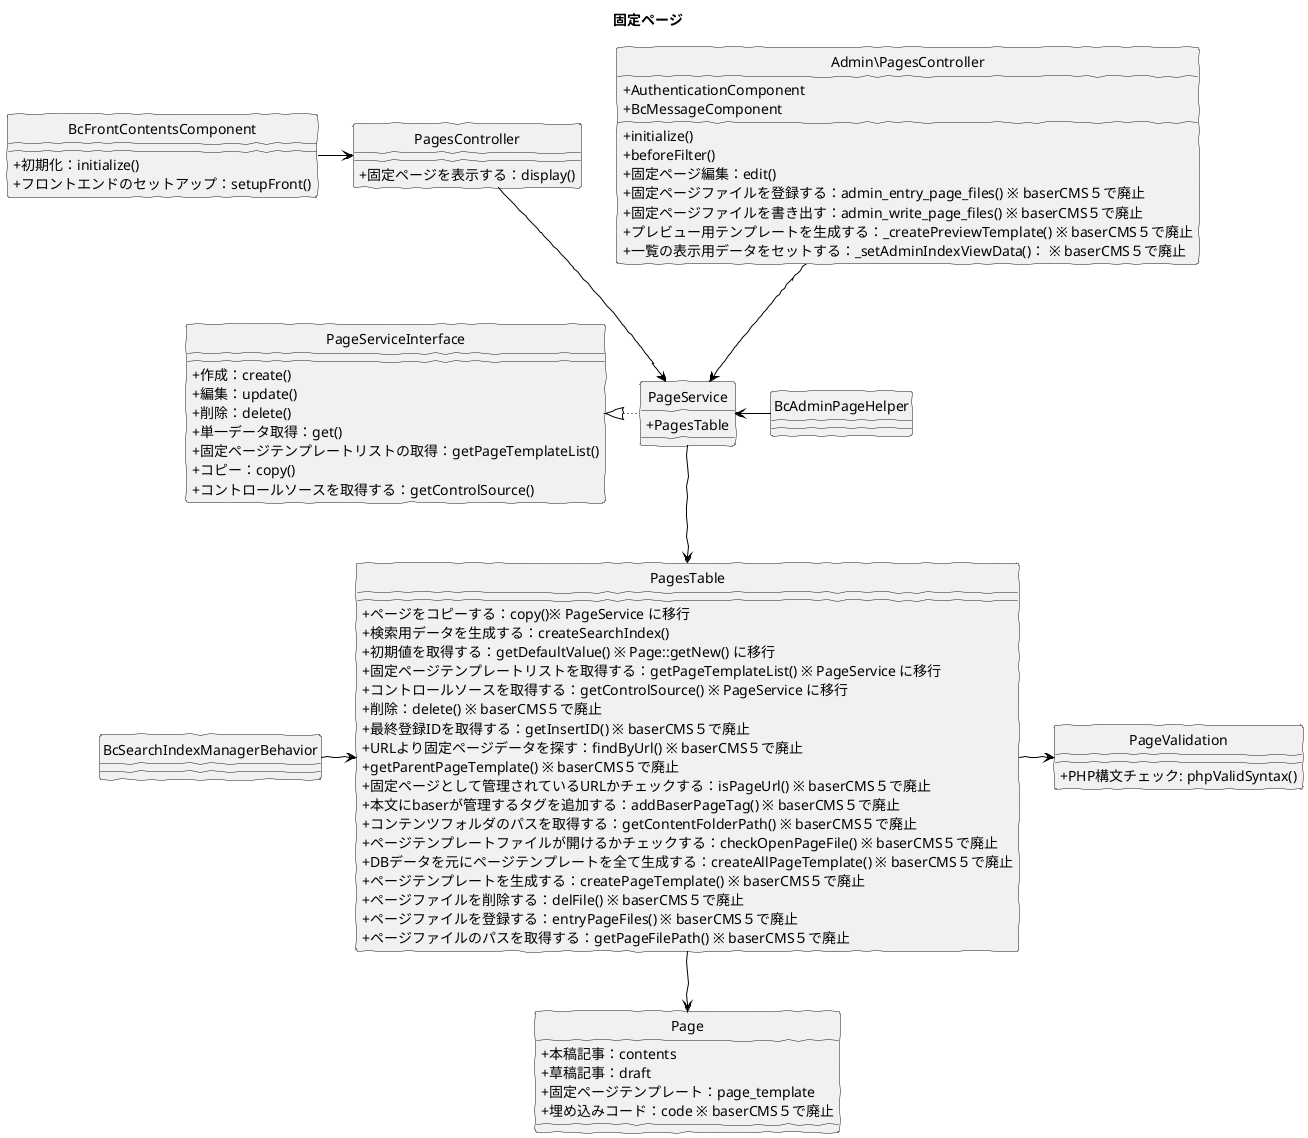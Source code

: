 @startuml
skinparam handwritten true
skinparam backgroundColor white
hide circle
skinparam classAttributeIconSize 0

title 固定ページ

class PagesController {
  + 固定ページを表示する：display()
}

class BcFrontContentsComponent {
  + 初期化：initialize()
  + フロントエンドのセットアップ：setupFront()
}

class Admin\PagesController {
  + AuthenticationComponent
  + BcMessageComponent
  + initialize()
  + beforeFilter()
  + 固定ページ編集：edit()
  + 固定ページファイルを登録する：admin_entry_page_files() ※ baserCMS５で廃止
  + 固定ページファイルを書き出す：admin_write_page_files() ※ baserCMS５で廃止
  + プレビュー用テンプレートを生成する：_createPreviewTemplate() ※ baserCMS５で廃止
  + 一覧の表示用データをセットする：_setAdminIndexViewData()： ※ baserCMS５で廃止
}

class BcAdminPageHelper {
}

class PageService {
  + PagesTable
}

class PageServiceInterface {
  + 作成：create()
  + 編集：update()
  + 削除：delete()
  + 単一データ取得：get()
  + 固定ページテンプレートリストの取得：getPageTemplateList()
  + コピー：copy()
  + コントロールソースを取得する：getControlSource()
}

class BcSearchIndexManagerBehavior {

}

class PagesTable {
	+ ページをコピーする：copy()※ PageService に移行
	+ 検索用データを生成する：createSearchIndex()
	+ 初期値を取得する：getDefaultValue() ※ Page::getNew() に移行
	+ 固定ページテンプレートリストを取得する：getPageTemplateList() ※ PageService に移行
	+ コントロールソースを取得する：getControlSource() ※ PageService に移行
	+ 削除：delete() ※ baserCMS５で廃止
	+ 最終登録IDを取得する：getInsertID() ※ baserCMS５で廃止
	+ URLより固定ページデータを探す：findByUrl() ※ baserCMS５で廃止
	+ getParentPageTemplate() ※ baserCMS５で廃止
	+ 固定ページとして管理されているURLかチェックする：isPageUrl() ※ baserCMS５で廃止
	+ 本文にbaserが管理するタグを追加する：addBaserPageTag() ※ baserCMS５で廃止
	+ コンテンツフォルダのパスを取得する：getContentFolderPath() ※ baserCMS５で廃止
	+ ページテンプレートファイルが開けるかチェックする：checkOpenPageFile() ※ baserCMS５で廃止
	+ DBデータを元にページテンプレートを全て生成する：createAllPageTemplate() ※ baserCMS５で廃止
	+ ページテンプレートを生成する：createPageTemplate() ※ baserCMS５で廃止
	+ ページファイルを削除する：delFile() ※ baserCMS５で廃止
	+ ページファイルを登録する：entryPageFiles() ※ baserCMS５で廃止
	+ ページファイルのパスを取得する：getPageFilePath() ※ baserCMS５で廃止
}

class PageValidation {
  + PHP構文チェック: phpValidSyntax()
}

class Page {
   + 本稿記事：contents
   + 草稿記事：draft
   + 固定ページテンプレート：page_template
   + 埋め込みコード：code ※ baserCMS５で廃止
}

Admin\PagesController -down[#Black]-> PageService
BcFrontContentsComponent -right[#Black]-> PagesController
PagesController -down[#Black]-> PageService
BcAdminPageHelper -left[#Black]-> PageService
PageService -down[#Black]-> PagesTable
BcSearchIndexManagerBehavior -right[#Black]-> PagesTable
PagesTable -right[#Black]-> PageValidation
PageService -left[dotted,#Black]-|> PageServiceInterface
PagesTable -down[#Black]-> Page

@enduml
